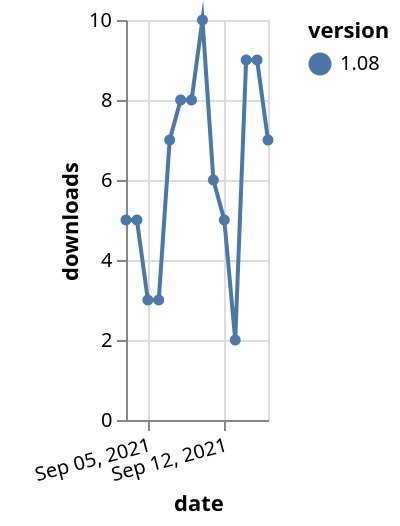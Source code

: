 {"$schema": "https://vega.github.io/schema/vega-lite/v5.json", "description": "A simple bar chart with embedded data.", "data": {"values": [{"date": "2021-09-03", "total": 5471, "delta": 5, "version": "1.08"}, {"date": "2021-09-04", "total": 5476, "delta": 5, "version": "1.08"}, {"date": "2021-09-05", "total": 5479, "delta": 3, "version": "1.08"}, {"date": "2021-09-06", "total": 5482, "delta": 3, "version": "1.08"}, {"date": "2021-09-07", "total": 5489, "delta": 7, "version": "1.08"}, {"date": "2021-09-08", "total": 5497, "delta": 8, "version": "1.08"}, {"date": "2021-09-09", "total": 5505, "delta": 8, "version": "1.08"}, {"date": "2021-09-10", "total": 5515, "delta": 10, "version": "1.08"}, {"date": "2021-09-11", "total": 5521, "delta": 6, "version": "1.08"}, {"date": "2021-09-12", "total": 5526, "delta": 5, "version": "1.08"}, {"date": "2021-09-13", "total": 5528, "delta": 2, "version": "1.08"}, {"date": "2021-09-14", "total": 5537, "delta": 9, "version": "1.08"}, {"date": "2021-09-15", "total": 5546, "delta": 9, "version": "1.08"}, {"date": "2021-09-16", "total": 5553, "delta": 7, "version": "1.08"}]}, "width": "container", "mark": {"type": "line", "point": {"filled": true}}, "encoding": {"x": {"field": "date", "type": "temporal", "timeUnit": "yearmonthdate", "title": "date", "axis": {"labelAngle": -15}}, "y": {"field": "delta", "type": "quantitative", "title": "downloads"}, "color": {"field": "version", "type": "nominal"}, "tooltip": {"field": "delta"}}}